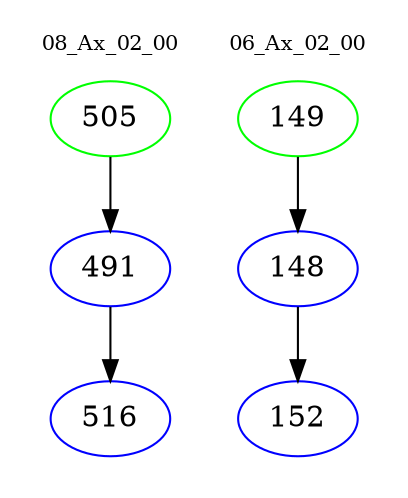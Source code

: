 digraph{
subgraph cluster_0 {
color = white
label = "08_Ax_02_00";
fontsize=10;
T0_505 [label="505", color="green"]
T0_505 -> T0_491 [color="black"]
T0_491 [label="491", color="blue"]
T0_491 -> T0_516 [color="black"]
T0_516 [label="516", color="blue"]
}
subgraph cluster_1 {
color = white
label = "06_Ax_02_00";
fontsize=10;
T1_149 [label="149", color="green"]
T1_149 -> T1_148 [color="black"]
T1_148 [label="148", color="blue"]
T1_148 -> T1_152 [color="black"]
T1_152 [label="152", color="blue"]
}
}
